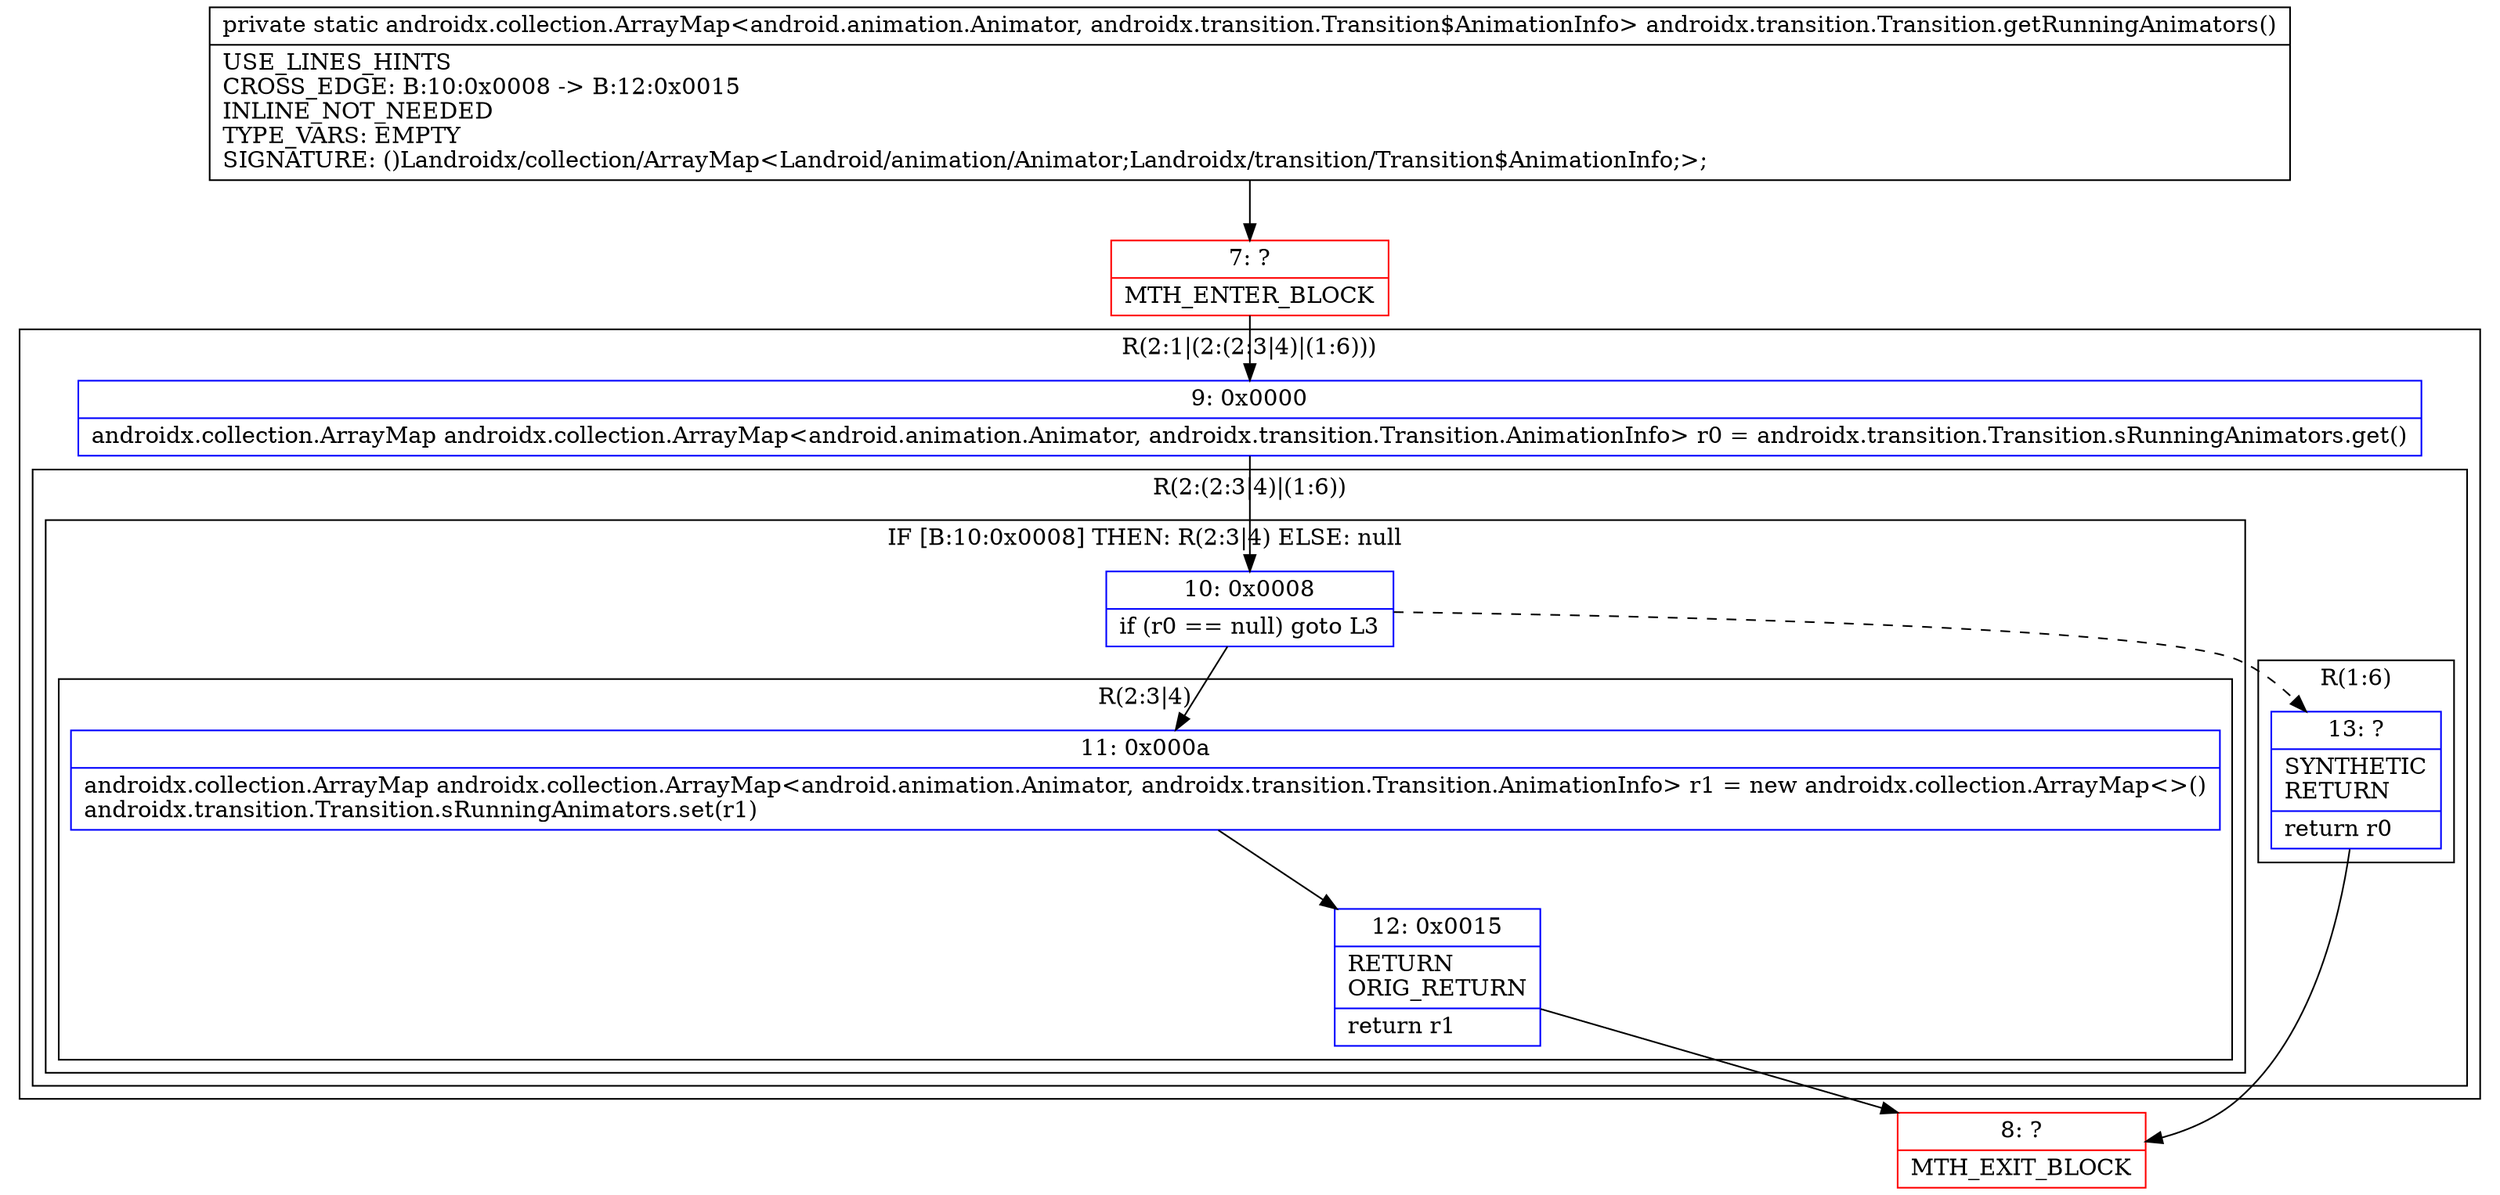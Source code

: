 digraph "CFG forandroidx.transition.Transition.getRunningAnimators()Landroidx\/collection\/ArrayMap;" {
subgraph cluster_Region_909274824 {
label = "R(2:1|(2:(2:3|4)|(1:6)))";
node [shape=record,color=blue];
Node_9 [shape=record,label="{9\:\ 0x0000|androidx.collection.ArrayMap androidx.collection.ArrayMap\<android.animation.Animator, androidx.transition.Transition.AnimationInfo\> r0 = androidx.transition.Transition.sRunningAnimators.get()\l}"];
subgraph cluster_Region_1683131437 {
label = "R(2:(2:3|4)|(1:6))";
node [shape=record,color=blue];
subgraph cluster_IfRegion_1716157140 {
label = "IF [B:10:0x0008] THEN: R(2:3|4) ELSE: null";
node [shape=record,color=blue];
Node_10 [shape=record,label="{10\:\ 0x0008|if (r0 == null) goto L3\l}"];
subgraph cluster_Region_408536139 {
label = "R(2:3|4)";
node [shape=record,color=blue];
Node_11 [shape=record,label="{11\:\ 0x000a|androidx.collection.ArrayMap androidx.collection.ArrayMap\<android.animation.Animator, androidx.transition.Transition.AnimationInfo\> r1 = new androidx.collection.ArrayMap\<\>()\landroidx.transition.Transition.sRunningAnimators.set(r1)\l}"];
Node_12 [shape=record,label="{12\:\ 0x0015|RETURN\lORIG_RETURN\l|return r1\l}"];
}
}
subgraph cluster_Region_438299906 {
label = "R(1:6)";
node [shape=record,color=blue];
Node_13 [shape=record,label="{13\:\ ?|SYNTHETIC\lRETURN\l|return r0\l}"];
}
}
}
Node_7 [shape=record,color=red,label="{7\:\ ?|MTH_ENTER_BLOCK\l}"];
Node_8 [shape=record,color=red,label="{8\:\ ?|MTH_EXIT_BLOCK\l}"];
MethodNode[shape=record,label="{private static androidx.collection.ArrayMap\<android.animation.Animator, androidx.transition.Transition$AnimationInfo\> androidx.transition.Transition.getRunningAnimators()  | USE_LINES_HINTS\lCROSS_EDGE: B:10:0x0008 \-\> B:12:0x0015\lINLINE_NOT_NEEDED\lTYPE_VARS: EMPTY\lSIGNATURE: ()Landroidx\/collection\/ArrayMap\<Landroid\/animation\/Animator;Landroidx\/transition\/Transition$AnimationInfo;\>;\l}"];
MethodNode -> Node_7;Node_9 -> Node_10;
Node_10 -> Node_11;
Node_10 -> Node_13[style=dashed];
Node_11 -> Node_12;
Node_12 -> Node_8;
Node_13 -> Node_8;
Node_7 -> Node_9;
}

